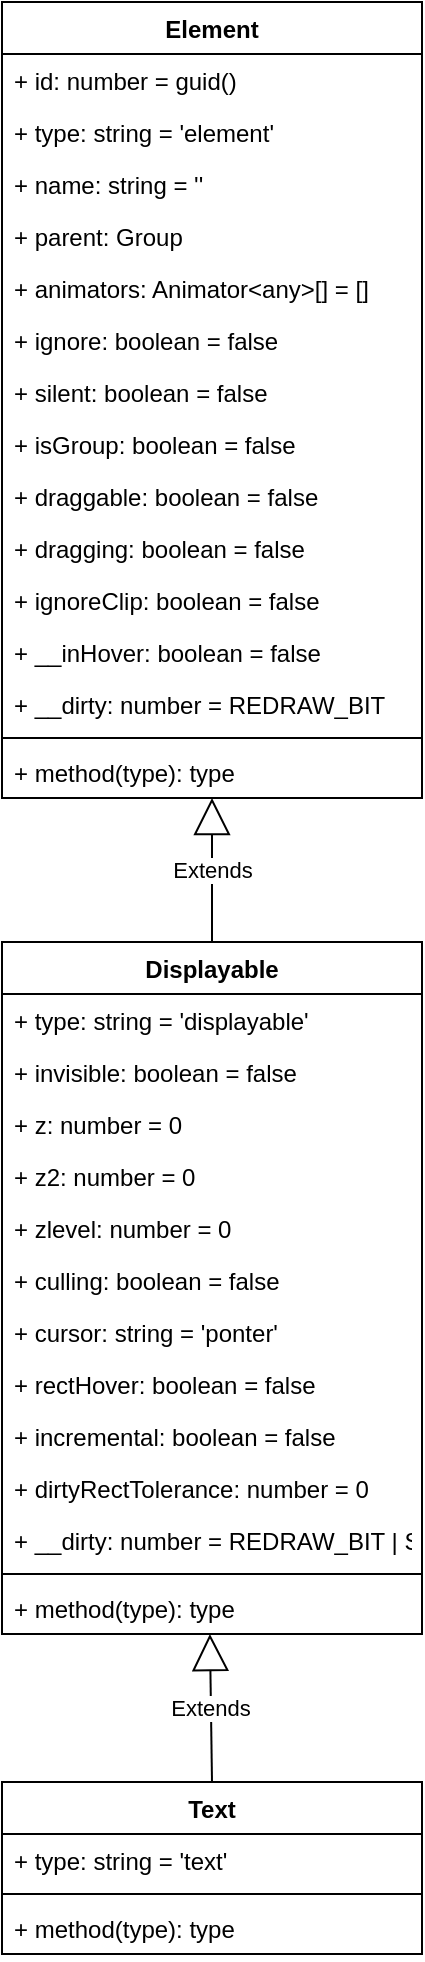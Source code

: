 <mxfile version="16.0.3" type="github">
  <diagram id="C5RBs43oDa-KdzZeNtuy" name="Page-1">
    <mxGraphModel dx="1042" dy="1801" grid="1" gridSize="10" guides="1" tooltips="1" connect="1" arrows="1" fold="1" page="1" pageScale="1" pageWidth="827" pageHeight="1169" math="0" shadow="0">
      <root>
        <mxCell id="WIyWlLk6GJQsqaUBKTNV-0" />
        <mxCell id="WIyWlLk6GJQsqaUBKTNV-1" parent="WIyWlLk6GJQsqaUBKTNV-0" />
        <mxCell id="PoiWrbYV19R_HOo3gkTo-11" value="Element" style="swimlane;fontStyle=1;align=center;verticalAlign=top;childLayout=stackLayout;horizontal=1;startSize=26;horizontalStack=0;resizeParent=1;resizeParentMax=0;resizeLast=0;collapsible=1;marginBottom=0;" vertex="1" parent="WIyWlLk6GJQsqaUBKTNV-1">
          <mxGeometry x="150" y="-470" width="210" height="398" as="geometry" />
        </mxCell>
        <mxCell id="PoiWrbYV19R_HOo3gkTo-26" value="+ id: number = guid()" style="text;strokeColor=none;fillColor=none;align=left;verticalAlign=top;spacingLeft=4;spacingRight=4;overflow=hidden;rotatable=0;points=[[0,0.5],[1,0.5]];portConstraint=eastwest;" vertex="1" parent="PoiWrbYV19R_HOo3gkTo-11">
          <mxGeometry y="26" width="210" height="26" as="geometry" />
        </mxCell>
        <mxCell id="PoiWrbYV19R_HOo3gkTo-12" value="+ type: string = &#39;element&#39;" style="text;strokeColor=none;fillColor=none;align=left;verticalAlign=top;spacingLeft=4;spacingRight=4;overflow=hidden;rotatable=0;points=[[0,0.5],[1,0.5]];portConstraint=eastwest;" vertex="1" parent="PoiWrbYV19R_HOo3gkTo-11">
          <mxGeometry y="52" width="210" height="26" as="geometry" />
        </mxCell>
        <mxCell id="PoiWrbYV19R_HOo3gkTo-15" value="+ name: string = &#39;&#39;" style="text;strokeColor=none;fillColor=none;align=left;verticalAlign=top;spacingLeft=4;spacingRight=4;overflow=hidden;rotatable=0;points=[[0,0.5],[1,0.5]];portConstraint=eastwest;" vertex="1" parent="PoiWrbYV19R_HOo3gkTo-11">
          <mxGeometry y="78" width="210" height="26" as="geometry" />
        </mxCell>
        <mxCell id="PoiWrbYV19R_HOo3gkTo-27" value="+ parent: Group" style="text;strokeColor=none;fillColor=none;align=left;verticalAlign=top;spacingLeft=4;spacingRight=4;overflow=hidden;rotatable=0;points=[[0,0.5],[1,0.5]];portConstraint=eastwest;" vertex="1" parent="PoiWrbYV19R_HOo3gkTo-11">
          <mxGeometry y="104" width="210" height="26" as="geometry" />
        </mxCell>
        <mxCell id="PoiWrbYV19R_HOo3gkTo-28" value="+ animators: Animator&lt;any&gt;[] = []" style="text;strokeColor=none;fillColor=none;align=left;verticalAlign=top;spacingLeft=4;spacingRight=4;overflow=hidden;rotatable=0;points=[[0,0.5],[1,0.5]];portConstraint=eastwest;" vertex="1" parent="PoiWrbYV19R_HOo3gkTo-11">
          <mxGeometry y="130" width="210" height="26" as="geometry" />
        </mxCell>
        <mxCell id="PoiWrbYV19R_HOo3gkTo-16" value="+ ignore: boolean = false" style="text;strokeColor=none;fillColor=none;align=left;verticalAlign=top;spacingLeft=4;spacingRight=4;overflow=hidden;rotatable=0;points=[[0,0.5],[1,0.5]];portConstraint=eastwest;" vertex="1" parent="PoiWrbYV19R_HOo3gkTo-11">
          <mxGeometry y="156" width="210" height="26" as="geometry" />
        </mxCell>
        <mxCell id="PoiWrbYV19R_HOo3gkTo-17" value="+ silent: boolean = false" style="text;strokeColor=none;fillColor=none;align=left;verticalAlign=top;spacingLeft=4;spacingRight=4;overflow=hidden;rotatable=0;points=[[0,0.5],[1,0.5]];portConstraint=eastwest;" vertex="1" parent="PoiWrbYV19R_HOo3gkTo-11">
          <mxGeometry y="182" width="210" height="26" as="geometry" />
        </mxCell>
        <mxCell id="PoiWrbYV19R_HOo3gkTo-20" value="+ isGroup: boolean = false" style="text;strokeColor=none;fillColor=none;align=left;verticalAlign=top;spacingLeft=4;spacingRight=4;overflow=hidden;rotatable=0;points=[[0,0.5],[1,0.5]];portConstraint=eastwest;" vertex="1" parent="PoiWrbYV19R_HOo3gkTo-11">
          <mxGeometry y="208" width="210" height="26" as="geometry" />
        </mxCell>
        <mxCell id="PoiWrbYV19R_HOo3gkTo-21" value="+ draggable: boolean = false" style="text;strokeColor=none;fillColor=none;align=left;verticalAlign=top;spacingLeft=4;spacingRight=4;overflow=hidden;rotatable=0;points=[[0,0.5],[1,0.5]];portConstraint=eastwest;" vertex="1" parent="PoiWrbYV19R_HOo3gkTo-11">
          <mxGeometry y="234" width="210" height="26" as="geometry" />
        </mxCell>
        <mxCell id="PoiWrbYV19R_HOo3gkTo-22" value="+ dragging: boolean = false" style="text;strokeColor=none;fillColor=none;align=left;verticalAlign=top;spacingLeft=4;spacingRight=4;overflow=hidden;rotatable=0;points=[[0,0.5],[1,0.5]];portConstraint=eastwest;" vertex="1" parent="PoiWrbYV19R_HOo3gkTo-11">
          <mxGeometry y="260" width="210" height="26" as="geometry" />
        </mxCell>
        <mxCell id="PoiWrbYV19R_HOo3gkTo-23" value="+ ignoreClip: boolean = false" style="text;strokeColor=none;fillColor=none;align=left;verticalAlign=top;spacingLeft=4;spacingRight=4;overflow=hidden;rotatable=0;points=[[0,0.5],[1,0.5]];portConstraint=eastwest;" vertex="1" parent="PoiWrbYV19R_HOo3gkTo-11">
          <mxGeometry y="286" width="210" height="26" as="geometry" />
        </mxCell>
        <mxCell id="PoiWrbYV19R_HOo3gkTo-24" value="+ __inHover: boolean = false" style="text;strokeColor=none;fillColor=none;align=left;verticalAlign=top;spacingLeft=4;spacingRight=4;overflow=hidden;rotatable=0;points=[[0,0.5],[1,0.5]];portConstraint=eastwest;" vertex="1" parent="PoiWrbYV19R_HOo3gkTo-11">
          <mxGeometry y="312" width="210" height="26" as="geometry" />
        </mxCell>
        <mxCell id="PoiWrbYV19R_HOo3gkTo-25" value="+ __dirty: number = REDRAW_BIT" style="text;strokeColor=none;fillColor=none;align=left;verticalAlign=top;spacingLeft=4;spacingRight=4;overflow=hidden;rotatable=0;points=[[0,0.5],[1,0.5]];portConstraint=eastwest;" vertex="1" parent="PoiWrbYV19R_HOo3gkTo-11">
          <mxGeometry y="338" width="210" height="26" as="geometry" />
        </mxCell>
        <mxCell id="PoiWrbYV19R_HOo3gkTo-13" value="" style="line;strokeWidth=1;fillColor=none;align=left;verticalAlign=middle;spacingTop=-1;spacingLeft=3;spacingRight=3;rotatable=0;labelPosition=right;points=[];portConstraint=eastwest;" vertex="1" parent="PoiWrbYV19R_HOo3gkTo-11">
          <mxGeometry y="364" width="210" height="8" as="geometry" />
        </mxCell>
        <mxCell id="PoiWrbYV19R_HOo3gkTo-14" value="+ method(type): type" style="text;strokeColor=none;fillColor=none;align=left;verticalAlign=top;spacingLeft=4;spacingRight=4;overflow=hidden;rotatable=0;points=[[0,0.5],[1,0.5]];portConstraint=eastwest;" vertex="1" parent="PoiWrbYV19R_HOo3gkTo-11">
          <mxGeometry y="372" width="210" height="26" as="geometry" />
        </mxCell>
        <mxCell id="PoiWrbYV19R_HOo3gkTo-29" value="Displayable" style="swimlane;fontStyle=1;align=center;verticalAlign=top;childLayout=stackLayout;horizontal=1;startSize=26;horizontalStack=0;resizeParent=1;resizeParentMax=0;resizeLast=0;collapsible=1;marginBottom=0;" vertex="1" parent="WIyWlLk6GJQsqaUBKTNV-1">
          <mxGeometry x="150" width="210" height="346" as="geometry" />
        </mxCell>
        <mxCell id="PoiWrbYV19R_HOo3gkTo-30" value="+ type: string = &#39;displayable&#39;" style="text;strokeColor=none;fillColor=none;align=left;verticalAlign=top;spacingLeft=4;spacingRight=4;overflow=hidden;rotatable=0;points=[[0,0.5],[1,0.5]];portConstraint=eastwest;" vertex="1" parent="PoiWrbYV19R_HOo3gkTo-29">
          <mxGeometry y="26" width="210" height="26" as="geometry" />
        </mxCell>
        <mxCell id="PoiWrbYV19R_HOo3gkTo-33" value="+ invisible: boolean = false" style="text;strokeColor=none;fillColor=none;align=left;verticalAlign=top;spacingLeft=4;spacingRight=4;overflow=hidden;rotatable=0;points=[[0,0.5],[1,0.5]];portConstraint=eastwest;" vertex="1" parent="PoiWrbYV19R_HOo3gkTo-29">
          <mxGeometry y="52" width="210" height="26" as="geometry" />
        </mxCell>
        <mxCell id="PoiWrbYV19R_HOo3gkTo-34" value="+ z: number = 0" style="text;strokeColor=none;fillColor=none;align=left;verticalAlign=top;spacingLeft=4;spacingRight=4;overflow=hidden;rotatable=0;points=[[0,0.5],[1,0.5]];portConstraint=eastwest;" vertex="1" parent="PoiWrbYV19R_HOo3gkTo-29">
          <mxGeometry y="78" width="210" height="26" as="geometry" />
        </mxCell>
        <mxCell id="PoiWrbYV19R_HOo3gkTo-35" value="+ z2: number = 0" style="text;strokeColor=none;fillColor=none;align=left;verticalAlign=top;spacingLeft=4;spacingRight=4;overflow=hidden;rotatable=0;points=[[0,0.5],[1,0.5]];portConstraint=eastwest;" vertex="1" parent="PoiWrbYV19R_HOo3gkTo-29">
          <mxGeometry y="104" width="210" height="26" as="geometry" />
        </mxCell>
        <mxCell id="PoiWrbYV19R_HOo3gkTo-36" value="+ zlevel: number = 0" style="text;strokeColor=none;fillColor=none;align=left;verticalAlign=top;spacingLeft=4;spacingRight=4;overflow=hidden;rotatable=0;points=[[0,0.5],[1,0.5]];portConstraint=eastwest;" vertex="1" parent="PoiWrbYV19R_HOo3gkTo-29">
          <mxGeometry y="130" width="210" height="26" as="geometry" />
        </mxCell>
        <mxCell id="PoiWrbYV19R_HOo3gkTo-37" value="+ culling: boolean = false" style="text;strokeColor=none;fillColor=none;align=left;verticalAlign=top;spacingLeft=4;spacingRight=4;overflow=hidden;rotatable=0;points=[[0,0.5],[1,0.5]];portConstraint=eastwest;" vertex="1" parent="PoiWrbYV19R_HOo3gkTo-29">
          <mxGeometry y="156" width="210" height="26" as="geometry" />
        </mxCell>
        <mxCell id="PoiWrbYV19R_HOo3gkTo-38" value="+ cursor: string = &#39;ponter&#39;" style="text;strokeColor=none;fillColor=none;align=left;verticalAlign=top;spacingLeft=4;spacingRight=4;overflow=hidden;rotatable=0;points=[[0,0.5],[1,0.5]];portConstraint=eastwest;" vertex="1" parent="PoiWrbYV19R_HOo3gkTo-29">
          <mxGeometry y="182" width="210" height="26" as="geometry" />
        </mxCell>
        <mxCell id="PoiWrbYV19R_HOo3gkTo-39" value="+ rectHover: boolean = false" style="text;strokeColor=none;fillColor=none;align=left;verticalAlign=top;spacingLeft=4;spacingRight=4;overflow=hidden;rotatable=0;points=[[0,0.5],[1,0.5]];portConstraint=eastwest;" vertex="1" parent="PoiWrbYV19R_HOo3gkTo-29">
          <mxGeometry y="208" width="210" height="26" as="geometry" />
        </mxCell>
        <mxCell id="PoiWrbYV19R_HOo3gkTo-40" value="+ incremental: boolean = false" style="text;strokeColor=none;fillColor=none;align=left;verticalAlign=top;spacingLeft=4;spacingRight=4;overflow=hidden;rotatable=0;points=[[0,0.5],[1,0.5]];portConstraint=eastwest;" vertex="1" parent="PoiWrbYV19R_HOo3gkTo-29">
          <mxGeometry y="234" width="210" height="26" as="geometry" />
        </mxCell>
        <mxCell id="PoiWrbYV19R_HOo3gkTo-41" value="+ dirtyRectTolerance: number = 0" style="text;strokeColor=none;fillColor=none;align=left;verticalAlign=top;spacingLeft=4;spacingRight=4;overflow=hidden;rotatable=0;points=[[0,0.5],[1,0.5]];portConstraint=eastwest;" vertex="1" parent="PoiWrbYV19R_HOo3gkTo-29">
          <mxGeometry y="260" width="210" height="26" as="geometry" />
        </mxCell>
        <mxCell id="PoiWrbYV19R_HOo3gkTo-42" value="+ __dirty: number = REDRAW_BIT | STYLE_CHANGED_BIT" style="text;strokeColor=none;fillColor=none;align=left;verticalAlign=top;spacingLeft=4;spacingRight=4;overflow=hidden;rotatable=0;points=[[0,0.5],[1,0.5]];portConstraint=eastwest;" vertex="1" parent="PoiWrbYV19R_HOo3gkTo-29">
          <mxGeometry y="286" width="210" height="26" as="geometry" />
        </mxCell>
        <mxCell id="PoiWrbYV19R_HOo3gkTo-31" value="" style="line;strokeWidth=1;fillColor=none;align=left;verticalAlign=middle;spacingTop=-1;spacingLeft=3;spacingRight=3;rotatable=0;labelPosition=right;points=[];portConstraint=eastwest;" vertex="1" parent="PoiWrbYV19R_HOo3gkTo-29">
          <mxGeometry y="312" width="210" height="8" as="geometry" />
        </mxCell>
        <mxCell id="PoiWrbYV19R_HOo3gkTo-32" value="+ method(type): type" style="text;strokeColor=none;fillColor=none;align=left;verticalAlign=top;spacingLeft=4;spacingRight=4;overflow=hidden;rotatable=0;points=[[0,0.5],[1,0.5]];portConstraint=eastwest;" vertex="1" parent="PoiWrbYV19R_HOo3gkTo-29">
          <mxGeometry y="320" width="210" height="26" as="geometry" />
        </mxCell>
        <mxCell id="PoiWrbYV19R_HOo3gkTo-43" value="Text" style="swimlane;fontStyle=1;align=center;verticalAlign=top;childLayout=stackLayout;horizontal=1;startSize=26;horizontalStack=0;resizeParent=1;resizeParentMax=0;resizeLast=0;collapsible=1;marginBottom=0;" vertex="1" parent="WIyWlLk6GJQsqaUBKTNV-1">
          <mxGeometry x="150" y="420" width="210" height="86" as="geometry" />
        </mxCell>
        <mxCell id="PoiWrbYV19R_HOo3gkTo-44" value="+ type: string = &#39;text&#39;" style="text;strokeColor=none;fillColor=none;align=left;verticalAlign=top;spacingLeft=4;spacingRight=4;overflow=hidden;rotatable=0;points=[[0,0.5],[1,0.5]];portConstraint=eastwest;" vertex="1" parent="PoiWrbYV19R_HOo3gkTo-43">
          <mxGeometry y="26" width="210" height="26" as="geometry" />
        </mxCell>
        <mxCell id="PoiWrbYV19R_HOo3gkTo-45" value="" style="line;strokeWidth=1;fillColor=none;align=left;verticalAlign=middle;spacingTop=-1;spacingLeft=3;spacingRight=3;rotatable=0;labelPosition=right;points=[];portConstraint=eastwest;" vertex="1" parent="PoiWrbYV19R_HOo3gkTo-43">
          <mxGeometry y="52" width="210" height="8" as="geometry" />
        </mxCell>
        <mxCell id="PoiWrbYV19R_HOo3gkTo-46" value="+ method(type): type" style="text;strokeColor=none;fillColor=none;align=left;verticalAlign=top;spacingLeft=4;spacingRight=4;overflow=hidden;rotatable=0;points=[[0,0.5],[1,0.5]];portConstraint=eastwest;" vertex="1" parent="PoiWrbYV19R_HOo3gkTo-43">
          <mxGeometry y="60" width="210" height="26" as="geometry" />
        </mxCell>
        <mxCell id="PoiWrbYV19R_HOo3gkTo-47" value="Extends" style="endArrow=block;endSize=16;endFill=0;html=1;rounded=0;exitX=0.5;exitY=0;exitDx=0;exitDy=0;" edge="1" parent="WIyWlLk6GJQsqaUBKTNV-1" source="PoiWrbYV19R_HOo3gkTo-29" target="PoiWrbYV19R_HOo3gkTo-14">
          <mxGeometry width="160" relative="1" as="geometry">
            <mxPoint x="250" y="60" as="sourcePoint" />
            <mxPoint x="255" y="-30" as="targetPoint" />
          </mxGeometry>
        </mxCell>
        <mxCell id="PoiWrbYV19R_HOo3gkTo-48" value="Extends" style="endArrow=block;endSize=16;endFill=0;html=1;rounded=0;entryX=0.495;entryY=1;entryDx=0;entryDy=0;entryPerimeter=0;exitX=0.5;exitY=0;exitDx=0;exitDy=0;" edge="1" parent="WIyWlLk6GJQsqaUBKTNV-1" source="PoiWrbYV19R_HOo3gkTo-43" target="PoiWrbYV19R_HOo3gkTo-32">
          <mxGeometry width="160" relative="1" as="geometry">
            <mxPoint x="260" y="440" as="sourcePoint" />
            <mxPoint x="400" y="-62" as="targetPoint" />
          </mxGeometry>
        </mxCell>
      </root>
    </mxGraphModel>
  </diagram>
</mxfile>
